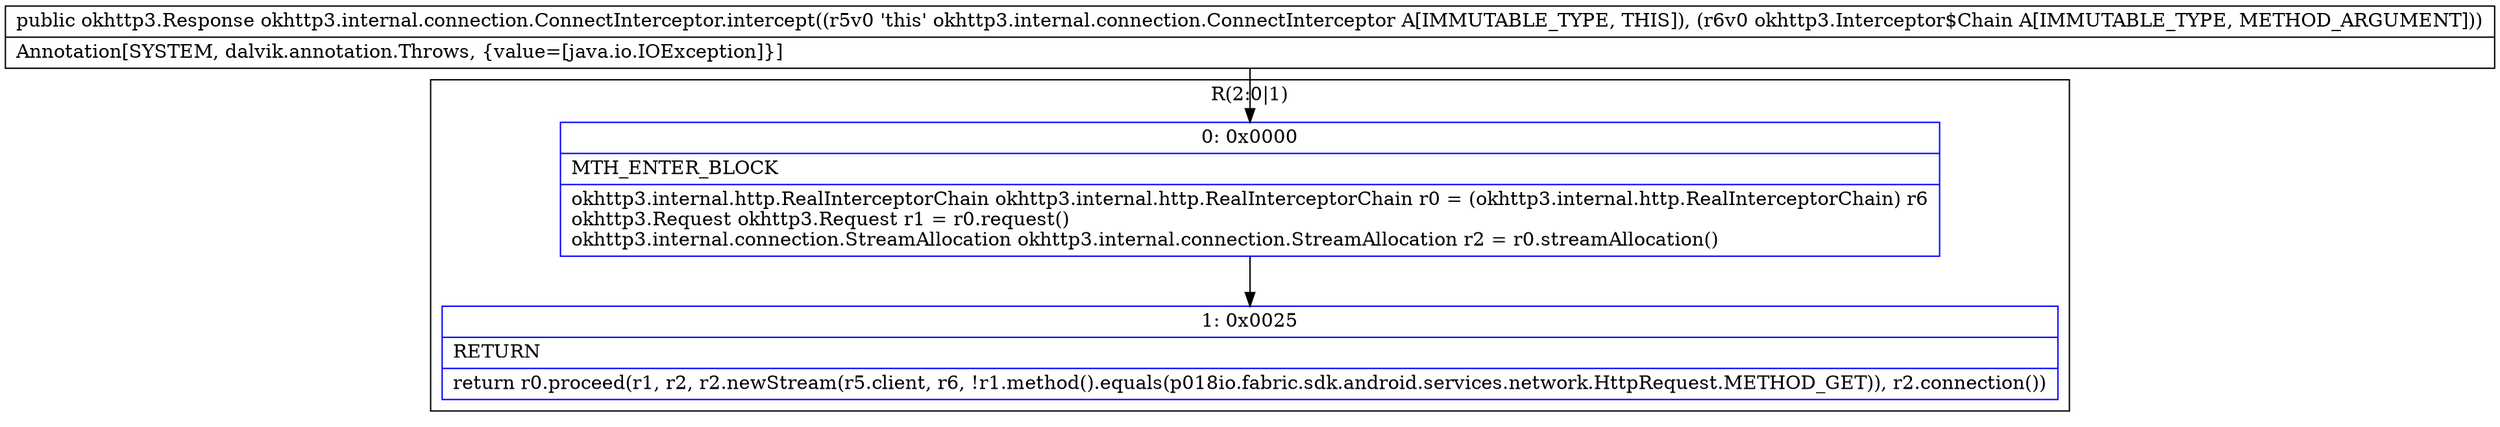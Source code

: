 digraph "CFG forokhttp3.internal.connection.ConnectInterceptor.intercept(Lokhttp3\/Interceptor$Chain;)Lokhttp3\/Response;" {
subgraph cluster_Region_838764079 {
label = "R(2:0|1)";
node [shape=record,color=blue];
Node_0 [shape=record,label="{0\:\ 0x0000|MTH_ENTER_BLOCK\l|okhttp3.internal.http.RealInterceptorChain okhttp3.internal.http.RealInterceptorChain r0 = (okhttp3.internal.http.RealInterceptorChain) r6\lokhttp3.Request okhttp3.Request r1 = r0.request()\lokhttp3.internal.connection.StreamAllocation okhttp3.internal.connection.StreamAllocation r2 = r0.streamAllocation()\l}"];
Node_1 [shape=record,label="{1\:\ 0x0025|RETURN\l|return r0.proceed(r1, r2, r2.newStream(r5.client, r6, !r1.method().equals(p018io.fabric.sdk.android.services.network.HttpRequest.METHOD_GET)), r2.connection())\l}"];
}
MethodNode[shape=record,label="{public okhttp3.Response okhttp3.internal.connection.ConnectInterceptor.intercept((r5v0 'this' okhttp3.internal.connection.ConnectInterceptor A[IMMUTABLE_TYPE, THIS]), (r6v0 okhttp3.Interceptor$Chain A[IMMUTABLE_TYPE, METHOD_ARGUMENT]))  | Annotation[SYSTEM, dalvik.annotation.Throws, \{value=[java.io.IOException]\}]\l}"];
MethodNode -> Node_0;
Node_0 -> Node_1;
}


